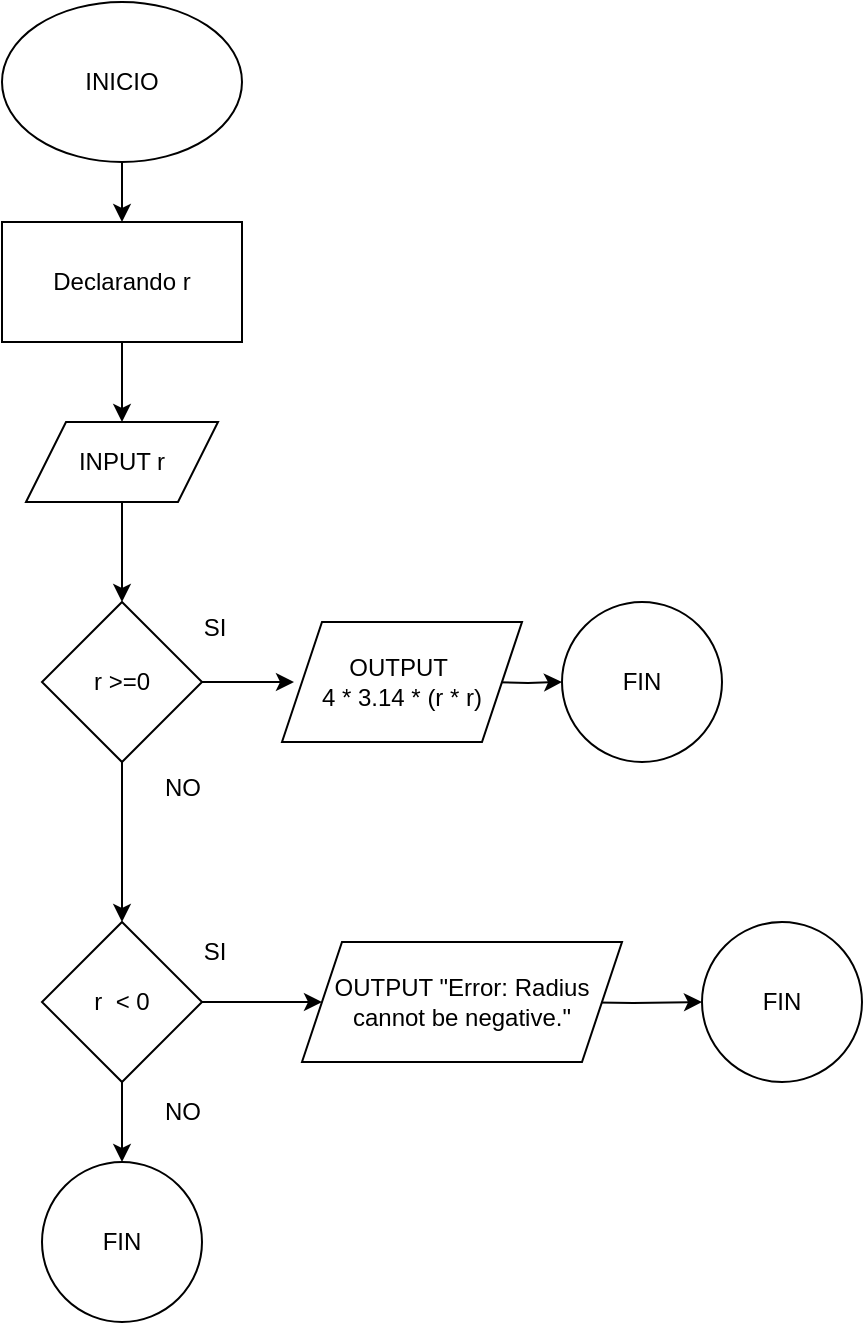 <mxfile version="24.3.1" type="google">
  <diagram name="Página-1" id="oTpTglFYp84BRfO-RVRh">
    <mxGraphModel grid="1" page="1" gridSize="10" guides="1" tooltips="1" connect="1" arrows="1" fold="1" pageScale="1" pageWidth="827" pageHeight="1169" math="0" shadow="0">
      <root>
        <mxCell id="0" />
        <mxCell id="1" parent="0" />
        <mxCell id="fBxusLIgJ8OgUPI1X05N-3" value="" style="edgeStyle=orthogonalEdgeStyle;rounded=0;orthogonalLoop=1;jettySize=auto;html=1;" edge="1" parent="1" source="fBxusLIgJ8OgUPI1X05N-1" target="fBxusLIgJ8OgUPI1X05N-2">
          <mxGeometry relative="1" as="geometry" />
        </mxCell>
        <mxCell id="fBxusLIgJ8OgUPI1X05N-1" value="INICIO" style="ellipse;whiteSpace=wrap;html=1;" vertex="1" parent="1">
          <mxGeometry x="220" y="190.0" width="120" height="80" as="geometry" />
        </mxCell>
        <mxCell id="fBxusLIgJ8OgUPI1X05N-5" value="" style="edgeStyle=orthogonalEdgeStyle;rounded=0;orthogonalLoop=1;jettySize=auto;html=1;" edge="1" parent="1" source="fBxusLIgJ8OgUPI1X05N-2" target="fBxusLIgJ8OgUPI1X05N-4">
          <mxGeometry relative="1" as="geometry" />
        </mxCell>
        <mxCell id="fBxusLIgJ8OgUPI1X05N-2" value="Declarando r" style="whiteSpace=wrap;html=1;" vertex="1" parent="1">
          <mxGeometry x="220" y="300" width="120" height="60" as="geometry" />
        </mxCell>
        <mxCell id="fBxusLIgJ8OgUPI1X05N-7" value="" style="edgeStyle=orthogonalEdgeStyle;rounded=0;orthogonalLoop=1;jettySize=auto;html=1;" edge="1" parent="1" source="fBxusLIgJ8OgUPI1X05N-4" target="fBxusLIgJ8OgUPI1X05N-6">
          <mxGeometry relative="1" as="geometry" />
        </mxCell>
        <mxCell id="fBxusLIgJ8OgUPI1X05N-4" value="INPUT r" style="shape=parallelogram;perimeter=parallelogramPerimeter;whiteSpace=wrap;html=1;fixedSize=1;" vertex="1" parent="1">
          <mxGeometry x="232" y="400" width="96" height="40" as="geometry" />
        </mxCell>
        <mxCell id="fBxusLIgJ8OgUPI1X05N-10" value="" style="edgeStyle=orthogonalEdgeStyle;rounded=0;orthogonalLoop=1;jettySize=auto;html=1;" edge="1" parent="1" source="fBxusLIgJ8OgUPI1X05N-6">
          <mxGeometry relative="1" as="geometry">
            <mxPoint x="366" y="530" as="targetPoint" />
          </mxGeometry>
        </mxCell>
        <mxCell id="fBxusLIgJ8OgUPI1X05N-14" value="" style="edgeStyle=orthogonalEdgeStyle;rounded=0;orthogonalLoop=1;jettySize=auto;html=1;" edge="1" parent="1" source="fBxusLIgJ8OgUPI1X05N-6" target="fBxusLIgJ8OgUPI1X05N-13">
          <mxGeometry relative="1" as="geometry" />
        </mxCell>
        <mxCell id="fBxusLIgJ8OgUPI1X05N-6" value="r &amp;gt;=0" style="rhombus;whiteSpace=wrap;html=1;" vertex="1" parent="1">
          <mxGeometry x="240" y="490" width="80" height="80" as="geometry" />
        </mxCell>
        <mxCell id="fBxusLIgJ8OgUPI1X05N-8" value="SI" style="text;html=1;align=center;verticalAlign=middle;resizable=0;points=[];autosize=1;strokeColor=none;fillColor=none;" vertex="1" parent="1">
          <mxGeometry x="311" y="488" width="30" height="30" as="geometry" />
        </mxCell>
        <mxCell id="fBxusLIgJ8OgUPI1X05N-21" value="" style="edgeStyle=orthogonalEdgeStyle;rounded=0;orthogonalLoop=1;jettySize=auto;html=1;" edge="1" parent="1" target="fBxusLIgJ8OgUPI1X05N-20">
          <mxGeometry relative="1" as="geometry">
            <mxPoint x="462" y="530" as="sourcePoint" />
          </mxGeometry>
        </mxCell>
        <mxCell id="fBxusLIgJ8OgUPI1X05N-16" value="" style="edgeStyle=orthogonalEdgeStyle;rounded=0;orthogonalLoop=1;jettySize=auto;html=1;" edge="1" parent="1" source="fBxusLIgJ8OgUPI1X05N-13">
          <mxGeometry relative="1" as="geometry">
            <mxPoint x="380" y="690" as="targetPoint" />
          </mxGeometry>
        </mxCell>
        <mxCell id="fBxusLIgJ8OgUPI1X05N-19" value="" style="edgeStyle=orthogonalEdgeStyle;rounded=0;orthogonalLoop=1;jettySize=auto;html=1;" edge="1" parent="1" source="fBxusLIgJ8OgUPI1X05N-13" target="fBxusLIgJ8OgUPI1X05N-18">
          <mxGeometry relative="1" as="geometry" />
        </mxCell>
        <mxCell id="fBxusLIgJ8OgUPI1X05N-13" value="r&amp;nbsp; &amp;lt; 0" style="rhombus;whiteSpace=wrap;html=1;" vertex="1" parent="1">
          <mxGeometry x="240" y="650" width="80" height="80" as="geometry" />
        </mxCell>
        <mxCell id="fBxusLIgJ8OgUPI1X05N-23" value="" style="edgeStyle=orthogonalEdgeStyle;rounded=0;orthogonalLoop=1;jettySize=auto;html=1;" edge="1" parent="1" target="fBxusLIgJ8OgUPI1X05N-22">
          <mxGeometry relative="1" as="geometry">
            <mxPoint x="500" y="690" as="sourcePoint" />
          </mxGeometry>
        </mxCell>
        <mxCell id="fBxusLIgJ8OgUPI1X05N-17" value="SI" style="text;html=1;align=center;verticalAlign=middle;resizable=0;points=[];autosize=1;strokeColor=none;fillColor=none;" vertex="1" parent="1">
          <mxGeometry x="311" y="650" width="30" height="30" as="geometry" />
        </mxCell>
        <mxCell id="fBxusLIgJ8OgUPI1X05N-18" value="FIN" style="ellipse;whiteSpace=wrap;html=1;" vertex="1" parent="1">
          <mxGeometry x="240" y="770" width="80" height="80" as="geometry" />
        </mxCell>
        <mxCell id="fBxusLIgJ8OgUPI1X05N-20" value="FIN" style="ellipse;whiteSpace=wrap;html=1;" vertex="1" parent="1">
          <mxGeometry x="500" y="490" width="80" height="80" as="geometry" />
        </mxCell>
        <mxCell id="fBxusLIgJ8OgUPI1X05N-22" value="FIN" style="ellipse;whiteSpace=wrap;html=1;" vertex="1" parent="1">
          <mxGeometry x="570" y="650" width="80" height="80" as="geometry" />
        </mxCell>
        <mxCell id="fBxusLIgJ8OgUPI1X05N-24" value="NO" style="text;html=1;align=center;verticalAlign=middle;resizable=0;points=[];autosize=1;strokeColor=none;fillColor=none;" vertex="1" parent="1">
          <mxGeometry x="290" y="568" width="40" height="30" as="geometry" />
        </mxCell>
        <mxCell id="fBxusLIgJ8OgUPI1X05N-25" value="NO" style="text;html=1;align=center;verticalAlign=middle;resizable=0;points=[];autosize=1;strokeColor=none;fillColor=none;" vertex="1" parent="1">
          <mxGeometry x="290" y="730" width="40" height="30" as="geometry" />
        </mxCell>
        <mxCell id="lZa4WJpC6_1iaRDesKwf-1" value="OUTPUT&amp;nbsp;&lt;div&gt;4 * 3.14 * (r * r)&lt;/div&gt;" style="shape=parallelogram;perimeter=parallelogramPerimeter;whiteSpace=wrap;html=1;fixedSize=1;" vertex="1" parent="1">
          <mxGeometry x="360" y="500" width="120" height="60" as="geometry" />
        </mxCell>
        <mxCell id="lZa4WJpC6_1iaRDesKwf-2" value="OUTPUT &quot;&lt;span style=&quot;background-color: initial;&quot;&gt;Error: Radius cannot be negative.&quot;&lt;/span&gt;" style="shape=parallelogram;perimeter=parallelogramPerimeter;whiteSpace=wrap;html=1;fixedSize=1;" vertex="1" parent="1">
          <mxGeometry x="370" y="660" width="160" height="60" as="geometry" />
        </mxCell>
      </root>
    </mxGraphModel>
  </diagram>
</mxfile>
